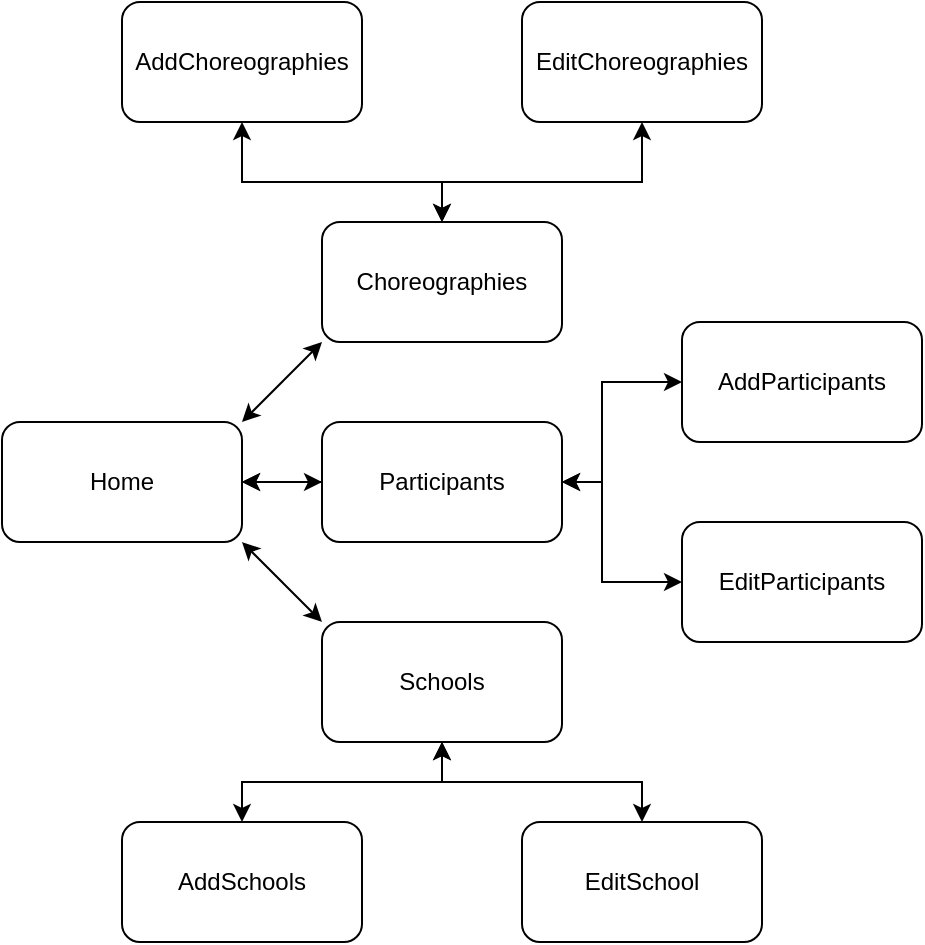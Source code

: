 <mxfile version="20.2.8" type="device"><diagram id="0y6YERZAmKblvhBNQbSI" name="Página-1"><mxGraphModel dx="1460" dy="587" grid="0" gridSize="10" guides="1" tooltips="1" connect="1" arrows="1" fold="1" page="1" pageScale="1" pageWidth="827" pageHeight="1169" math="0" shadow="0"><root><mxCell id="0"/><mxCell id="1" parent="0"/><mxCell id="NIcpxDpsQ78PmQ-v3zni-1" value="Home" style="rounded=1;whiteSpace=wrap;html=1;" vertex="1" parent="1"><mxGeometry x="77" y="260" width="120" height="60" as="geometry"/></mxCell><mxCell id="NIcpxDpsQ78PmQ-v3zni-3" value="" style="endArrow=classic;startArrow=classic;html=1;rounded=0;exitX=1;exitY=0;exitDx=0;exitDy=0;entryX=0;entryY=1;entryDx=0;entryDy=0;" edge="1" parent="1" source="NIcpxDpsQ78PmQ-v3zni-1" target="NIcpxDpsQ78PmQ-v3zni-6"><mxGeometry width="50" height="50" relative="1" as="geometry"><mxPoint x="387" y="340" as="sourcePoint"/><mxPoint x="237" y="220" as="targetPoint"/></mxGeometry></mxCell><mxCell id="NIcpxDpsQ78PmQ-v3zni-4" value="" style="endArrow=classic;startArrow=classic;html=1;rounded=0;exitX=1;exitY=0.5;exitDx=0;exitDy=0;" edge="1" parent="1" source="NIcpxDpsQ78PmQ-v3zni-1"><mxGeometry width="50" height="50" relative="1" as="geometry"><mxPoint x="207" y="270" as="sourcePoint"/><mxPoint x="237" y="290" as="targetPoint"/></mxGeometry></mxCell><mxCell id="NIcpxDpsQ78PmQ-v3zni-5" value="" style="endArrow=classic;startArrow=classic;html=1;rounded=0;exitX=1;exitY=1;exitDx=0;exitDy=0;entryX=0;entryY=0;entryDx=0;entryDy=0;" edge="1" parent="1" source="NIcpxDpsQ78PmQ-v3zni-1" target="NIcpxDpsQ78PmQ-v3zni-7"><mxGeometry width="50" height="50" relative="1" as="geometry"><mxPoint x="207" y="300" as="sourcePoint"/><mxPoint x="237" y="360" as="targetPoint"/></mxGeometry></mxCell><mxCell id="NIcpxDpsQ78PmQ-v3zni-6" value="Choreographies" style="rounded=1;whiteSpace=wrap;html=1;" vertex="1" parent="1"><mxGeometry x="237" y="160" width="120" height="60" as="geometry"/></mxCell><mxCell id="NIcpxDpsQ78PmQ-v3zni-7" value="Schools" style="rounded=1;whiteSpace=wrap;html=1;" vertex="1" parent="1"><mxGeometry x="237" y="360" width="120" height="60" as="geometry"/></mxCell><mxCell id="NIcpxDpsQ78PmQ-v3zni-9" value="" style="edgeStyle=orthogonalEdgeStyle;rounded=0;orthogonalLoop=1;jettySize=auto;html=1;exitX=0;exitY=0.5;exitDx=0;exitDy=0;entryX=1;entryY=0.5;entryDx=0;entryDy=0;" edge="1" parent="1" source="NIcpxDpsQ78PmQ-v3zni-8" target="NIcpxDpsQ78PmQ-v3zni-1"><mxGeometry relative="1" as="geometry"/></mxCell><mxCell id="NIcpxDpsQ78PmQ-v3zni-8" value="Participants" style="rounded=1;whiteSpace=wrap;html=1;" vertex="1" parent="1"><mxGeometry x="237" y="260" width="120" height="60" as="geometry"/></mxCell><mxCell id="NIcpxDpsQ78PmQ-v3zni-10" value="" style="endArrow=classic;startArrow=classic;html=1;rounded=0;entryX=0.5;entryY=1;entryDx=0;entryDy=0;exitX=0.5;exitY=0;exitDx=0;exitDy=0;" edge="1" parent="1" source="NIcpxDpsQ78PmQ-v3zni-11" target="NIcpxDpsQ78PmQ-v3zni-7"><mxGeometry width="50" height="50" relative="1" as="geometry"><mxPoint x="297" y="460" as="sourcePoint"/><mxPoint x="247" y="370" as="targetPoint"/><Array as="points"><mxPoint x="197" y="440"/><mxPoint x="297" y="440"/></Array></mxGeometry></mxCell><mxCell id="NIcpxDpsQ78PmQ-v3zni-11" value="AddSchools" style="rounded=1;whiteSpace=wrap;html=1;" vertex="1" parent="1"><mxGeometry x="137" y="460" width="120" height="60" as="geometry"/></mxCell><mxCell id="NIcpxDpsQ78PmQ-v3zni-12" value="" style="endArrow=classic;startArrow=classic;html=1;rounded=0;entryX=0.5;entryY=1;entryDx=0;entryDy=0;exitX=0.5;exitY=0;exitDx=0;exitDy=0;" edge="1" parent="1" source="NIcpxDpsQ78PmQ-v3zni-13" target="NIcpxDpsQ78PmQ-v3zni-7"><mxGeometry width="50" height="50" relative="1" as="geometry"><mxPoint x="377" y="460" as="sourcePoint"/><mxPoint x="307" y="430" as="targetPoint"/><Array as="points"><mxPoint x="397" y="440"/><mxPoint x="297" y="440"/></Array></mxGeometry></mxCell><mxCell id="NIcpxDpsQ78PmQ-v3zni-13" value="EditSchool" style="rounded=1;whiteSpace=wrap;html=1;" vertex="1" parent="1"><mxGeometry x="337" y="460" width="120" height="60" as="geometry"/></mxCell><mxCell id="NIcpxDpsQ78PmQ-v3zni-14" value="AddParticipants" style="rounded=1;whiteSpace=wrap;html=1;" vertex="1" parent="1"><mxGeometry x="417" y="210" width="120" height="60" as="geometry"/></mxCell><mxCell id="NIcpxDpsQ78PmQ-v3zni-15" value="EditParticipants" style="rounded=1;whiteSpace=wrap;html=1;" vertex="1" parent="1"><mxGeometry x="417" y="310" width="120" height="60" as="geometry"/></mxCell><mxCell id="NIcpxDpsQ78PmQ-v3zni-16" value="" style="endArrow=classic;startArrow=classic;html=1;rounded=0;exitX=1;exitY=0.5;exitDx=0;exitDy=0;entryX=0;entryY=0.5;entryDx=0;entryDy=0;" edge="1" parent="1" source="NIcpxDpsQ78PmQ-v3zni-8" target="NIcpxDpsQ78PmQ-v3zni-14"><mxGeometry width="50" height="50" relative="1" as="geometry"><mxPoint x="387" y="340" as="sourcePoint"/><mxPoint x="437" y="290" as="targetPoint"/><Array as="points"><mxPoint x="377" y="290"/><mxPoint x="377" y="240"/></Array></mxGeometry></mxCell><mxCell id="NIcpxDpsQ78PmQ-v3zni-17" value="" style="endArrow=classic;startArrow=classic;html=1;rounded=0;exitX=1;exitY=0.5;exitDx=0;exitDy=0;entryX=0;entryY=0.5;entryDx=0;entryDy=0;" edge="1" parent="1" source="NIcpxDpsQ78PmQ-v3zni-8" target="NIcpxDpsQ78PmQ-v3zni-15"><mxGeometry width="50" height="50" relative="1" as="geometry"><mxPoint x="367" y="300" as="sourcePoint"/><mxPoint x="427" y="250" as="targetPoint"/><Array as="points"><mxPoint x="377" y="290"/><mxPoint x="377" y="340"/></Array></mxGeometry></mxCell><mxCell id="NIcpxDpsQ78PmQ-v3zni-18" value="" style="endArrow=classic;startArrow=classic;html=1;rounded=0;entryX=0.5;entryY=0;entryDx=0;entryDy=0;exitX=0.5;exitY=1;exitDx=0;exitDy=0;" edge="1" source="NIcpxDpsQ78PmQ-v3zni-19" parent="1" target="NIcpxDpsQ78PmQ-v3zni-6"><mxGeometry width="50" height="50" relative="1" as="geometry"><mxPoint x="297" y="50" as="sourcePoint"/><mxPoint x="297" y="10" as="targetPoint"/><Array as="points"><mxPoint x="197" y="140"/><mxPoint x="297" y="140"/></Array></mxGeometry></mxCell><mxCell id="NIcpxDpsQ78PmQ-v3zni-19" value="AddChoreographies" style="rounded=1;whiteSpace=wrap;html=1;" vertex="1" parent="1"><mxGeometry x="137" y="50" width="120" height="60" as="geometry"/></mxCell><mxCell id="NIcpxDpsQ78PmQ-v3zni-20" value="" style="endArrow=classic;startArrow=classic;html=1;rounded=0;entryX=0.5;entryY=0;entryDx=0;entryDy=0;exitX=0.5;exitY=1;exitDx=0;exitDy=0;" edge="1" source="NIcpxDpsQ78PmQ-v3zni-21" parent="1" target="NIcpxDpsQ78PmQ-v3zni-6"><mxGeometry width="50" height="50" relative="1" as="geometry"><mxPoint x="377" y="50" as="sourcePoint"/><mxPoint x="297" y="10" as="targetPoint"/><Array as="points"><mxPoint x="397" y="140"/><mxPoint x="297" y="140"/></Array></mxGeometry></mxCell><mxCell id="NIcpxDpsQ78PmQ-v3zni-21" value="EditChoreographies" style="rounded=1;whiteSpace=wrap;html=1;" vertex="1" parent="1"><mxGeometry x="337" y="50" width="120" height="60" as="geometry"/></mxCell></root></mxGraphModel></diagram></mxfile>